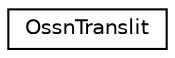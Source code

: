 digraph "Graphical Class Hierarchy"
{
  edge [fontname="Helvetica",fontsize="10",labelfontname="Helvetica",labelfontsize="10"];
  node [fontname="Helvetica",fontsize="10",shape=record];
  rankdir="LR";
  Node1 [label="OssnTranslit",height=0.2,width=0.4,color="black", fillcolor="white", style="filled",URL="$class_ossn_translit.html"];
}
